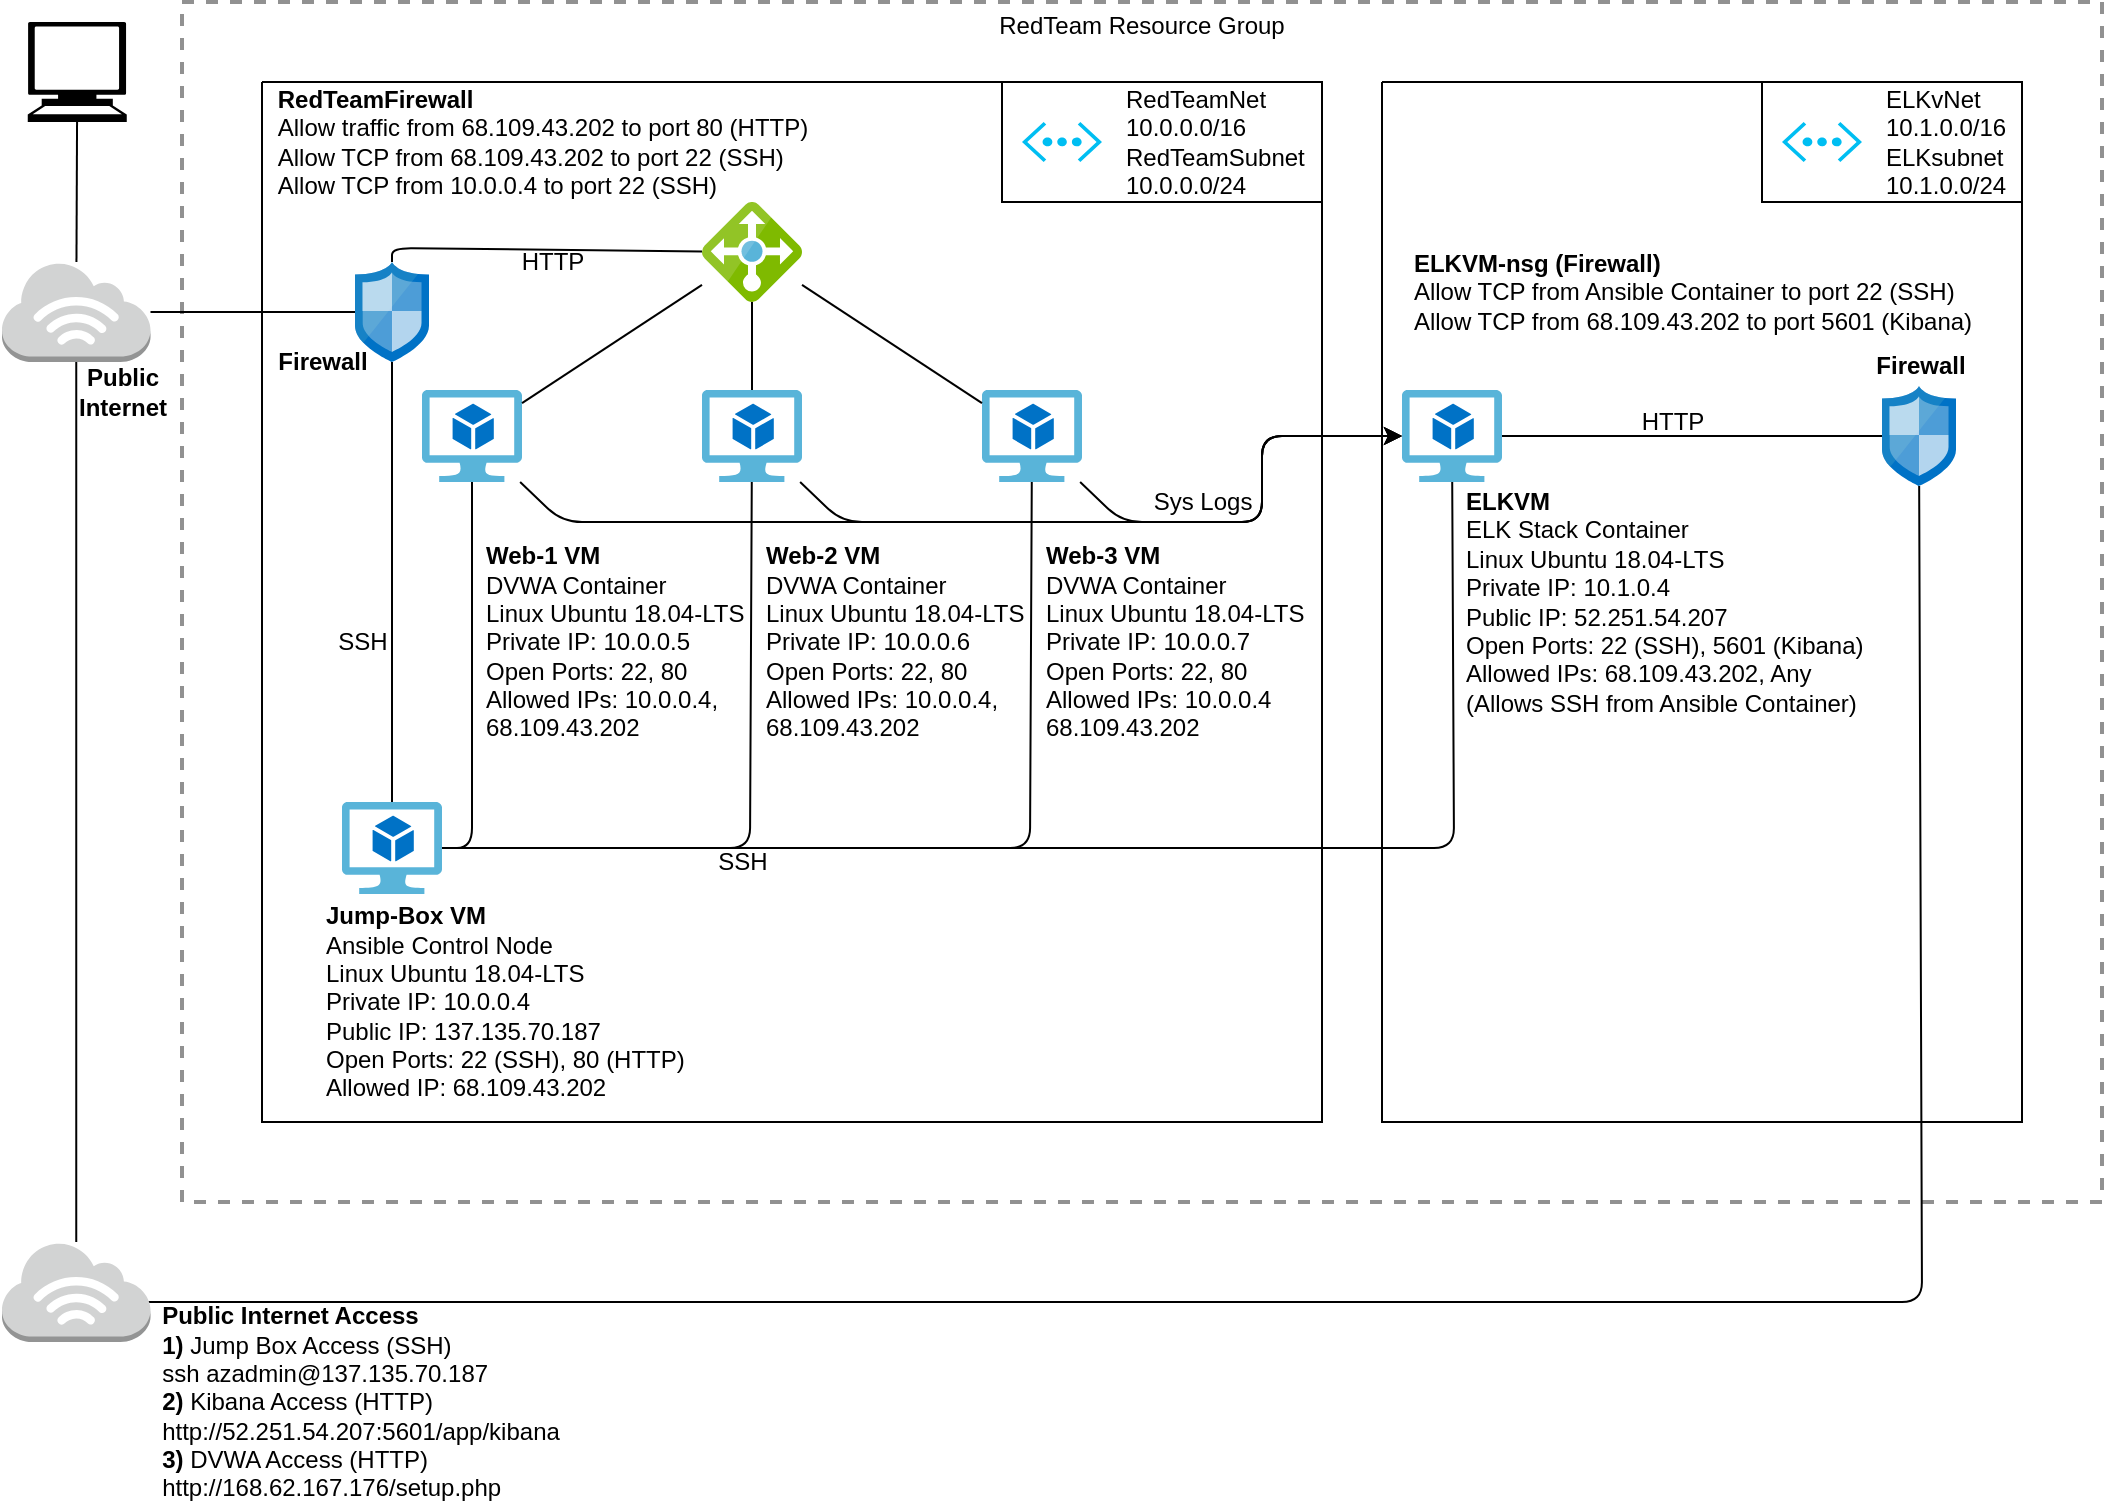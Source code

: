 <mxfile version="14.7.0" type="device"><diagram id="2-i9iZ3i_ScN9-UxwfhD" name="Page-1"><mxGraphModel dx="2302" dy="762" grid="0" gridSize="10" guides="1" tooltips="1" connect="1" arrows="1" fold="1" page="1" pageScale="1" pageWidth="1100" pageHeight="850" math="0" shadow="0"><root><mxCell id="0"/><mxCell id="1" parent="0"/><mxCell id="NzFTrMIxZIC8dfDFikA0-6" value="" style="outlineConnect=0;dashed=0;verticalLabelPosition=bottom;verticalAlign=top;align=center;html=1;shape=mxgraph.aws3.internet_3;fillColor=#D2D3D3;gradientColor=none;" parent="1" vertex="1"><mxGeometry x="30" y="170" width="74.25" height="50" as="geometry"/></mxCell><mxCell id="NzFTrMIxZIC8dfDFikA0-7" value="" style="shape=mxgraph.signs.tech.computer;html=1;pointerEvents=1;fillColor=#000000;strokeColor=none;verticalLabelPosition=bottom;verticalAlign=top;align=center;" parent="1" vertex="1"><mxGeometry x="42.88" y="50" width="49.5" height="50" as="geometry"/></mxCell><mxCell id="NzFTrMIxZIC8dfDFikA0-9" value="RedTeam Resource Group" style="fontStyle=0;verticalAlign=top;align=center;spacingTop=-2;fillColor=none;rounded=0;whiteSpace=wrap;html=1;strokeColor=#919191;strokeWidth=2;dashed=1;container=1;collapsible=0;expand=0;recursiveResize=0;" parent="1" vertex="1"><mxGeometry x="120" y="40" width="960" height="600" as="geometry"/></mxCell><mxCell id="h2SWSbTowbgzhVK2R2Ol-2" value="&lt;div style=&quot;text-align: left&quot;&gt;&lt;b&gt;ELKVM-nsg (Firewall)&lt;/b&gt;&lt;/div&gt;&lt;div style=&quot;text-align: left&quot;&gt;Allow TCP from Ansible Container to port 22 (SSH)&lt;/div&gt;&lt;div style=&quot;text-align: left&quot;&gt;&lt;span&gt;Allow TCP from&amp;nbsp;&lt;/span&gt;&lt;span&gt;68.109.43.202 to port 5601 (Kibana)&lt;/span&gt;&lt;/div&gt;" style="text;html=1;align=center;verticalAlign=middle;resizable=0;points=[];autosize=1;strokeColor=none;" parent="NzFTrMIxZIC8dfDFikA0-9" vertex="1"><mxGeometry x="610" y="120" width="290" height="50" as="geometry"/></mxCell><mxCell id="fjiJF1bAiwHBw4QYhQBN-2" value="&lt;b&gt;Jump-Box VM&lt;br&gt;&lt;/b&gt;Ansible Control Node&lt;br&gt;Linux Ubuntu 18.04-LTS&lt;br&gt;Private IP: 10.0.0.4&lt;br&gt;Public IP: 137.135.70.187&lt;br&gt;Open Ports: 22 (SSH), 80 (HTTP)&lt;br&gt;Allowed IP: 68.109.43.202" style="text;html=1;align=left;verticalAlign=middle;resizable=0;points=[];autosize=1;strokeColor=none;" parent="NzFTrMIxZIC8dfDFikA0-9" vertex="1"><mxGeometry x="70" y="450" width="200" height="100" as="geometry"/></mxCell><mxCell id="NzFTrMIxZIC8dfDFikA0-2" value="" style="aspect=fixed;html=1;points=[];align=center;image;fontSize=12;image=img/lib/mscae/Virtual_Machine_2.svg;" parent="NzFTrMIxZIC8dfDFikA0-9" vertex="1"><mxGeometry x="80" y="400" width="50" height="46" as="geometry"/></mxCell><mxCell id="h2SWSbTowbgzhVK2R2Ol-1" value="&lt;div style=&quot;text-align: left&quot;&gt;&lt;b&gt;RedTeamFirewall&lt;/b&gt;&lt;/div&gt;&lt;div style=&quot;text-align: left&quot;&gt;&lt;span&gt;Allow traffic from&amp;nbsp;&lt;/span&gt;&lt;span&gt;68.109.43.202 to port 80 (HTTP)&lt;/span&gt;&lt;br&gt;&lt;/div&gt;&lt;div style=&quot;text-align: left&quot;&gt;&lt;span&gt;Allow TCP from&amp;nbsp;&lt;/span&gt;&lt;span&gt;68.109.43.202 to port 22 (SSH)&lt;/span&gt;&lt;/div&gt;&lt;div style=&quot;text-align: left&quot;&gt;&lt;div&gt;&lt;span&gt;Allow TCP from 10.0.0.4 to port 22 (SSH)&lt;/span&gt;&lt;/div&gt;&lt;/div&gt;" style="text;html=1;align=center;verticalAlign=middle;resizable=0;points=[];autosize=1;strokeColor=none;" parent="NzFTrMIxZIC8dfDFikA0-9" vertex="1"><mxGeometry x="40" y="40" width="280" height="60" as="geometry"/></mxCell><mxCell id="9mi19MpmrmeMsExCPRIa-11" value="" style="aspect=fixed;html=1;points=[];align=center;image;fontSize=12;image=img/lib/mscae/Virtual_Machine_2.svg;" parent="NzFTrMIxZIC8dfDFikA0-9" vertex="1"><mxGeometry x="610" y="194" width="50" height="46" as="geometry"/></mxCell><mxCell id="9mi19MpmrmeMsExCPRIa-18" value="" style="endArrow=none;html=1;" parent="NzFTrMIxZIC8dfDFikA0-9" source="NzFTrMIxZIC8dfDFikA0-2" target="9mi19MpmrmeMsExCPRIa-11" edge="1"><mxGeometry width="50" height="50" relative="1" as="geometry"><mxPoint x="210" y="250" as="sourcePoint"/><mxPoint x="260" y="200" as="targetPoint"/><Array as="points"><mxPoint x="636" y="423"/></Array></mxGeometry></mxCell><mxCell id="fjiJF1bAiwHBw4QYhQBN-4" value="&lt;b&gt;ELKVM&lt;br&gt;&lt;/b&gt;ELK Stack Container&lt;br&gt;Linux Ubuntu 18.04-LTS&lt;br&gt;Private IP: 10.1.0.4&lt;br&gt;Public IP:&amp;nbsp;52.251.54.207&lt;br&gt;Open Ports: 22 (SSH), 5601 (Kibana)&lt;br&gt;Allowed IPs: 68.109.43.202, Any&lt;br&gt;(Allows SSH from Ansible Container)" style="text;html=1;align=left;verticalAlign=middle;resizable=0;points=[];autosize=1;strokeColor=none;" parent="NzFTrMIxZIC8dfDFikA0-9" vertex="1"><mxGeometry x="640" y="240" width="210" height="120" as="geometry"/></mxCell><mxCell id="9mi19MpmrmeMsExCPRIa-6" value="" style="aspect=fixed;html=1;points=[];align=center;image;fontSize=12;image=img/lib/mscae/Virtual_Machine_2.svg;" parent="NzFTrMIxZIC8dfDFikA0-9" vertex="1"><mxGeometry x="120" y="194" width="50" height="46" as="geometry"/></mxCell><mxCell id="9mi19MpmrmeMsExCPRIa-19" value="" style="endArrow=none;html=1;" parent="NzFTrMIxZIC8dfDFikA0-9" source="NzFTrMIxZIC8dfDFikA0-2" target="9mi19MpmrmeMsExCPRIa-6" edge="1"><mxGeometry width="50" height="50" relative="1" as="geometry"><mxPoint x="260" y="180" as="sourcePoint"/><mxPoint x="310" y="130" as="targetPoint"/><Array as="points"><mxPoint x="145" y="423"/></Array></mxGeometry></mxCell><mxCell id="9mi19MpmrmeMsExCPRIa-7" value="" style="aspect=fixed;html=1;points=[];align=center;image;fontSize=12;image=img/lib/mscae/Virtual_Machine_2.svg;" parent="NzFTrMIxZIC8dfDFikA0-9" vertex="1"><mxGeometry x="260" y="194" width="50" height="46" as="geometry"/></mxCell><mxCell id="9mi19MpmrmeMsExCPRIa-20" value="" style="endArrow=none;html=1;" parent="NzFTrMIxZIC8dfDFikA0-9" source="NzFTrMIxZIC8dfDFikA0-2" target="9mi19MpmrmeMsExCPRIa-7" edge="1"><mxGeometry width="50" height="50" relative="1" as="geometry"><mxPoint x="260" y="180" as="sourcePoint"/><mxPoint x="310" y="130" as="targetPoint"/><Array as="points"><mxPoint x="284" y="423"/></Array></mxGeometry></mxCell><mxCell id="NzFTrMIxZIC8dfDFikA0-4" value="" style="aspect=fixed;html=1;points=[];align=center;image;fontSize=12;image=img/lib/mscae/Load_Balancer_feature.svg;" parent="NzFTrMIxZIC8dfDFikA0-9" vertex="1"><mxGeometry x="260" y="100" width="50" height="50" as="geometry"/></mxCell><mxCell id="9mi19MpmrmeMsExCPRIa-24" value="" style="endArrow=none;html=1;" parent="NzFTrMIxZIC8dfDFikA0-9" source="9mi19MpmrmeMsExCPRIa-7" target="NzFTrMIxZIC8dfDFikA0-4" edge="1"><mxGeometry width="50" height="50" relative="1" as="geometry"><mxPoint x="280" y="200" as="sourcePoint"/><mxPoint x="330" y="150" as="targetPoint"/></mxGeometry></mxCell><mxCell id="9mi19MpmrmeMsExCPRIa-23" value="" style="endArrow=none;html=1;" parent="NzFTrMIxZIC8dfDFikA0-9" source="9mi19MpmrmeMsExCPRIa-6" target="NzFTrMIxZIC8dfDFikA0-4" edge="1"><mxGeometry width="50" height="50" relative="1" as="geometry"><mxPoint x="260" y="180" as="sourcePoint"/><mxPoint x="310" y="130" as="targetPoint"/></mxGeometry></mxCell><mxCell id="a8-B3yXFu3NnPWNg46t4-10" value="" style="rounded=0;whiteSpace=wrap;html=1;shadow=0;" vertex="1" parent="NzFTrMIxZIC8dfDFikA0-9"><mxGeometry x="410" y="40" width="160" height="60" as="geometry"/></mxCell><mxCell id="h2SWSbTowbgzhVK2R2Ol-8" value="&lt;div&gt;RedTeamNet&lt;/div&gt;&lt;div&gt;10.0.0.0/16&lt;/div&gt;&lt;div&gt;RedTeamSubnet&lt;/div&gt;&lt;div&gt;10.0.0.0/24&lt;/div&gt;" style="text;html=1;align=left;verticalAlign=middle;resizable=0;points=[];autosize=1;strokeColor=none;" parent="NzFTrMIxZIC8dfDFikA0-9" vertex="1"><mxGeometry x="470" y="40" width="100" height="60" as="geometry"/></mxCell><mxCell id="a8-B3yXFu3NnPWNg46t4-12" value="" style="rounded=0;whiteSpace=wrap;html=1;shadow=0;" vertex="1" parent="NzFTrMIxZIC8dfDFikA0-9"><mxGeometry x="790" y="40" width="130" height="60" as="geometry"/></mxCell><mxCell id="h2SWSbTowbgzhVK2R2Ol-7" value="&lt;div&gt;ELKvNet&lt;/div&gt;&lt;div&gt;10.1.0.0/16&lt;/div&gt;&lt;div&gt;ELKsubnet&lt;/div&gt;&lt;div&gt;10.1.0.0/24&lt;/div&gt;" style="text;html=1;align=left;verticalAlign=middle;resizable=0;points=[];autosize=1;strokeColor=none;" parent="NzFTrMIxZIC8dfDFikA0-9" vertex="1"><mxGeometry x="850" y="40" width="80" height="60" as="geometry"/></mxCell><mxCell id="fjiJF1bAiwHBw4QYhQBN-3" value="&lt;b&gt;Web-1 VM&lt;br&gt;&lt;/b&gt;DVWA Container&lt;br&gt;Linux Ubuntu 18.04-LTS&lt;br&gt;Private IP: 10.0.0.5&lt;br&gt;Open Ports: 22, 80&lt;br&gt;Allowed IPs: 10.0.0.4,&lt;br&gt;68.109.43.202" style="text;html=1;align=left;verticalAlign=middle;resizable=0;points=[];autosize=1;strokeColor=none;" parent="NzFTrMIxZIC8dfDFikA0-9" vertex="1"><mxGeometry x="150" y="270" width="140" height="100" as="geometry"/></mxCell><mxCell id="a8-B3yXFu3NnPWNg46t4-23" value="" style="endArrow=classic;html=1;" edge="1" parent="NzFTrMIxZIC8dfDFikA0-9" source="9mi19MpmrmeMsExCPRIa-6" target="9mi19MpmrmeMsExCPRIa-11"><mxGeometry width="50" height="50" relative="1" as="geometry"><mxPoint x="790" y="350" as="sourcePoint"/><mxPoint x="840" y="300" as="targetPoint"/><Array as="points"><mxPoint x="190" y="260"/><mxPoint x="540" y="260"/><mxPoint x="540" y="217"/></Array></mxGeometry></mxCell><mxCell id="a8-B3yXFu3NnPWNg46t4-24" value="" style="endArrow=classic;html=1;" edge="1" parent="NzFTrMIxZIC8dfDFikA0-9" source="9mi19MpmrmeMsExCPRIa-7" target="9mi19MpmrmeMsExCPRIa-11"><mxGeometry width="50" height="50" relative="1" as="geometry"><mxPoint x="790" y="350" as="sourcePoint"/><mxPoint x="840" y="300" as="targetPoint"/><Array as="points"><mxPoint x="330" y="260"/><mxPoint x="540" y="260"/><mxPoint x="540" y="217"/></Array></mxGeometry></mxCell><mxCell id="a8-B3yXFu3NnPWNg46t4-26" value="Sys Logs" style="text;html=1;align=center;verticalAlign=middle;resizable=0;points=[];autosize=1;strokeColor=none;" vertex="1" parent="NzFTrMIxZIC8dfDFikA0-9"><mxGeometry x="480" y="240" width="60" height="20" as="geometry"/></mxCell><mxCell id="fjiJF1bAiwHBw4QYhQBN-5" value="&lt;b&gt;Web-2 VM&lt;br&gt;&lt;/b&gt;DVWA Container&lt;br&gt;Linux Ubuntu 18.04-LTS&lt;br&gt;Private IP: 10.0.0.6&lt;br&gt;Open Ports: 22, 80&lt;br&gt;Allowed IPs: 10.0.0.4,&lt;br&gt;68.109.43.202" style="text;html=1;align=left;verticalAlign=middle;resizable=0;points=[];autosize=1;strokeColor=none;" parent="NzFTrMIxZIC8dfDFikA0-9" vertex="1"><mxGeometry x="290" y="270" width="140" height="100" as="geometry"/></mxCell><mxCell id="9mi19MpmrmeMsExCPRIa-2" value="" style="swimlane;startSize=0;" parent="1" vertex="1"><mxGeometry x="720" y="80" width="320" height="520" as="geometry"/></mxCell><mxCell id="9mi19MpmrmeMsExCPRIa-10" value="" style="aspect=fixed;html=1;points=[];align=center;image;fontSize=12;image=img/lib/mscae/Network_Security_Groups_Classic.svg;" parent="9mi19MpmrmeMsExCPRIa-2" vertex="1"><mxGeometry x="250" y="152" width="37" height="50" as="geometry"/></mxCell><mxCell id="a8-B3yXFu3NnPWNg46t4-4" value="&lt;b&gt;Firewall&lt;/b&gt;" style="text;html=1;align=center;verticalAlign=middle;resizable=0;points=[];autosize=1;strokeColor=none;" vertex="1" parent="9mi19MpmrmeMsExCPRIa-2"><mxGeometry x="238.5" y="132" width="60" height="20" as="geometry"/></mxCell><mxCell id="NzFTrMIxZIC8dfDFikA0-8" value="" style="verticalLabelPosition=bottom;html=1;verticalAlign=top;align=center;strokeColor=none;fillColor=#00BEF2;shape=mxgraph.azure.virtual_network;pointerEvents=1;" parent="9mi19MpmrmeMsExCPRIa-2" vertex="1"><mxGeometry x="200" y="20" width="40" height="20" as="geometry"/></mxCell><mxCell id="a8-B3yXFu3NnPWNg46t4-16" value="HTTP" style="text;html=1;align=center;verticalAlign=middle;resizable=0;points=[];autosize=1;strokeColor=none;" vertex="1" parent="9mi19MpmrmeMsExCPRIa-2"><mxGeometry x="120" y="160" width="50" height="20" as="geometry"/></mxCell><mxCell id="9mi19MpmrmeMsExCPRIa-8" value="" style="swimlane;startSize=0;" parent="1" vertex="1"><mxGeometry x="160" y="80" width="530" height="520" as="geometry"/></mxCell><mxCell id="NzFTrMIxZIC8dfDFikA0-3" value="" style="aspect=fixed;html=1;points=[];align=center;image;fontSize=12;image=img/lib/mscae/Network_Security_Groups_Classic.svg;" parent="9mi19MpmrmeMsExCPRIa-8" vertex="1"><mxGeometry x="46.5" y="90" width="37" height="50" as="geometry"/></mxCell><mxCell id="9mi19MpmrmeMsExCPRIa-5" value="" style="aspect=fixed;html=1;points=[];align=center;image;fontSize=12;image=img/lib/mscae/Virtual_Machine_2.svg;" parent="9mi19MpmrmeMsExCPRIa-8" vertex="1"><mxGeometry x="360" y="154" width="50" height="46" as="geometry"/></mxCell><mxCell id="a8-B3yXFu3NnPWNg46t4-5" value="&lt;b&gt;Firewall&lt;/b&gt;" style="text;html=1;align=center;verticalAlign=middle;resizable=0;points=[];autosize=1;strokeColor=none;" vertex="1" parent="9mi19MpmrmeMsExCPRIa-8"><mxGeometry y="130" width="60" height="20" as="geometry"/></mxCell><mxCell id="a8-B3yXFu3NnPWNg46t4-14" value="SSH" style="text;html=1;align=center;verticalAlign=middle;resizable=0;points=[];autosize=1;strokeColor=none;" vertex="1" parent="9mi19MpmrmeMsExCPRIa-8"><mxGeometry x="30" y="270" width="40" height="20" as="geometry"/></mxCell><mxCell id="a8-B3yXFu3NnPWNg46t4-18" value="HTTP" style="text;html=1;align=center;verticalAlign=middle;resizable=0;points=[];autosize=1;strokeColor=none;" vertex="1" parent="9mi19MpmrmeMsExCPRIa-8"><mxGeometry x="120" y="80" width="50" height="20" as="geometry"/></mxCell><mxCell id="fjiJF1bAiwHBw4QYhQBN-6" value="&lt;b&gt;Web-3 VM&lt;br&gt;&lt;/b&gt;DVWA Container&lt;br&gt;Linux Ubuntu 18.04-LTS&lt;br&gt;Private IP: 10.0.0.7&lt;br&gt;Open Ports: 22, 80&lt;br&gt;Allowed IPs: 10.0.0.4&lt;br&gt;68.109.43.202" style="text;html=1;align=left;verticalAlign=middle;resizable=0;points=[];autosize=1;strokeColor=none;" parent="9mi19MpmrmeMsExCPRIa-8" vertex="1"><mxGeometry x="390" y="230" width="140" height="100" as="geometry"/></mxCell><mxCell id="9mi19MpmrmeMsExCPRIa-15" value="" style="endArrow=none;html=1;" parent="1" source="NzFTrMIxZIC8dfDFikA0-3" target="NzFTrMIxZIC8dfDFikA0-6" edge="1"><mxGeometry width="50" height="50" relative="1" as="geometry"><mxPoint x="30" y="260" as="sourcePoint"/><mxPoint x="80" y="210" as="targetPoint"/></mxGeometry></mxCell><mxCell id="9mi19MpmrmeMsExCPRIa-31" value="" style="endArrow=none;html=1;" parent="1" source="NzFTrMIxZIC8dfDFikA0-6" target="NzFTrMIxZIC8dfDFikA0-7" edge="1"><mxGeometry width="50" height="50" relative="1" as="geometry"><mxPoint x="380" y="220" as="sourcePoint"/><mxPoint x="430" y="170" as="targetPoint"/></mxGeometry></mxCell><mxCell id="9mi19MpmrmeMsExCPRIa-32" value="" style="endArrow=none;html=1;startArrow=none;" parent="1" source="a8-B3yXFu3NnPWNg46t4-29" target="9mi19MpmrmeMsExCPRIa-10" edge="1"><mxGeometry width="50" height="50" relative="1" as="geometry"><mxPoint x="305" y="310" as="sourcePoint"/><mxPoint x="355" y="260" as="targetPoint"/><Array as="points"><mxPoint x="67" y="690"/><mxPoint x="990" y="690"/></Array></mxGeometry></mxCell><mxCell id="h2SWSbTowbgzhVK2R2Ol-3" value="&lt;div style=&quot;text-align: left&quot;&gt;&lt;span&gt;&lt;b&gt;Public Internet Access&lt;/b&gt;&lt;/span&gt;&lt;/div&gt;&lt;div style=&quot;text-align: left&quot;&gt;&lt;b&gt;1)&lt;/b&gt; Jump Box Access (SSH)&lt;/div&gt;&lt;div style=&quot;text-align: left&quot;&gt;&lt;span&gt;ssh azadmin@137.135.70.187&lt;/span&gt;&lt;/div&gt;&lt;div style=&quot;text-align: left&quot;&gt;&lt;b&gt;2)&lt;/b&gt; Kibana Access (HTTP)&lt;/div&gt;&lt;div style=&quot;text-align: left&quot;&gt;&lt;span&gt;http://52.251.54.207:5601/app/kibana&lt;br&gt;&lt;/span&gt;&lt;/div&gt;&lt;div style=&quot;text-align: left&quot;&gt;&lt;b&gt;3) &lt;/b&gt;DVWA Access (HTTP)&lt;/div&gt;&lt;div style=&quot;text-align: left&quot;&gt;&lt;span&gt;http://168.62.167.176/setup.php&lt;br&gt;&lt;/span&gt;&lt;/div&gt;" style="text;html=1;align=center;verticalAlign=middle;resizable=0;points=[];autosize=1;strokeColor=none;" parent="1" vertex="1"><mxGeometry x="104.25" y="690" width="210" height="100" as="geometry"/></mxCell><mxCell id="9mi19MpmrmeMsExCPRIa-17" value="" style="endArrow=none;html=1;" parent="1" source="NzFTrMIxZIC8dfDFikA0-2" target="NzFTrMIxZIC8dfDFikA0-3" edge="1"><mxGeometry width="50" height="50" relative="1" as="geometry"><mxPoint x="320" y="270" as="sourcePoint"/><mxPoint x="370" y="220" as="targetPoint"/></mxGeometry></mxCell><mxCell id="9mi19MpmrmeMsExCPRIa-21" value="" style="endArrow=none;html=1;" parent="1" source="NzFTrMIxZIC8dfDFikA0-2" target="9mi19MpmrmeMsExCPRIa-5" edge="1"><mxGeometry width="50" height="50" relative="1" as="geometry"><mxPoint x="380" y="220" as="sourcePoint"/><mxPoint x="430" y="170" as="targetPoint"/><Array as="points"><mxPoint x="544" y="463"/></Array></mxGeometry></mxCell><mxCell id="9mi19MpmrmeMsExCPRIa-22" value="" style="endArrow=none;html=1;" parent="1" source="NzFTrMIxZIC8dfDFikA0-3" target="NzFTrMIxZIC8dfDFikA0-4" edge="1"><mxGeometry width="50" height="50" relative="1" as="geometry"><mxPoint x="400" y="240" as="sourcePoint"/><mxPoint x="450" y="190" as="targetPoint"/><Array as="points"><mxPoint x="225" y="163"/></Array></mxGeometry></mxCell><mxCell id="9mi19MpmrmeMsExCPRIa-25" value="" style="endArrow=none;html=1;" parent="1" source="NzFTrMIxZIC8dfDFikA0-4" target="9mi19MpmrmeMsExCPRIa-5" edge="1"><mxGeometry width="50" height="50" relative="1" as="geometry"><mxPoint x="400" y="240" as="sourcePoint"/><mxPoint x="450" y="190" as="targetPoint"/></mxGeometry></mxCell><mxCell id="9mi19MpmrmeMsExCPRIa-26" value="" style="endArrow=none;html=1;" parent="1" source="9mi19MpmrmeMsExCPRIa-10" target="9mi19MpmrmeMsExCPRIa-11" edge="1"><mxGeometry width="50" height="50" relative="1" as="geometry"><mxPoint x="480" y="240" as="sourcePoint"/><mxPoint x="530" y="190" as="targetPoint"/><Array as="points"/></mxGeometry></mxCell><mxCell id="a8-B3yXFu3NnPWNg46t4-13" value="" style="verticalLabelPosition=bottom;html=1;verticalAlign=top;align=center;strokeColor=none;fillColor=#00BEF2;shape=mxgraph.azure.virtual_network;pointerEvents=1;" vertex="1" parent="1"><mxGeometry x="540" y="100" width="40" height="20" as="geometry"/></mxCell><mxCell id="a8-B3yXFu3NnPWNg46t4-15" value="SSH" style="text;html=1;align=center;verticalAlign=middle;resizable=0;points=[];autosize=1;strokeColor=none;" vertex="1" parent="1"><mxGeometry x="380" y="460" width="40" height="20" as="geometry"/></mxCell><mxCell id="a8-B3yXFu3NnPWNg46t4-25" value="" style="endArrow=classic;html=1;" edge="1" parent="1" source="9mi19MpmrmeMsExCPRIa-5" target="9mi19MpmrmeMsExCPRIa-11"><mxGeometry width="50" height="50" relative="1" as="geometry"><mxPoint x="910" y="390" as="sourcePoint"/><mxPoint x="960" y="340" as="targetPoint"/><Array as="points"><mxPoint x="590" y="300"/><mxPoint x="660" y="300"/><mxPoint x="660" y="257"/></Array></mxGeometry></mxCell><mxCell id="a8-B3yXFu3NnPWNg46t4-28" value="&lt;b&gt;Public&lt;br&gt;Internet&lt;/b&gt;" style="text;html=1;align=center;verticalAlign=middle;resizable=0;points=[];autosize=1;strokeColor=none;" vertex="1" parent="1"><mxGeometry x="60" y="220" width="60" height="30" as="geometry"/></mxCell><mxCell id="a8-B3yXFu3NnPWNg46t4-29" value="" style="outlineConnect=0;dashed=0;verticalLabelPosition=bottom;verticalAlign=top;align=center;html=1;shape=mxgraph.aws3.internet_3;fillColor=#D2D3D3;gradientColor=none;" vertex="1" parent="1"><mxGeometry x="30" y="660" width="74.25" height="50" as="geometry"/></mxCell><mxCell id="a8-B3yXFu3NnPWNg46t4-30" value="" style="endArrow=none;html=1;" edge="1" parent="1" source="NzFTrMIxZIC8dfDFikA0-6" target="a8-B3yXFu3NnPWNg46t4-29"><mxGeometry width="50" height="50" relative="1" as="geometry"><mxPoint x="67.119" y="220" as="sourcePoint"/><mxPoint x="988.587" y="282" as="targetPoint"/><Array as="points"/></mxGeometry></mxCell></root></mxGraphModel></diagram></mxfile>
